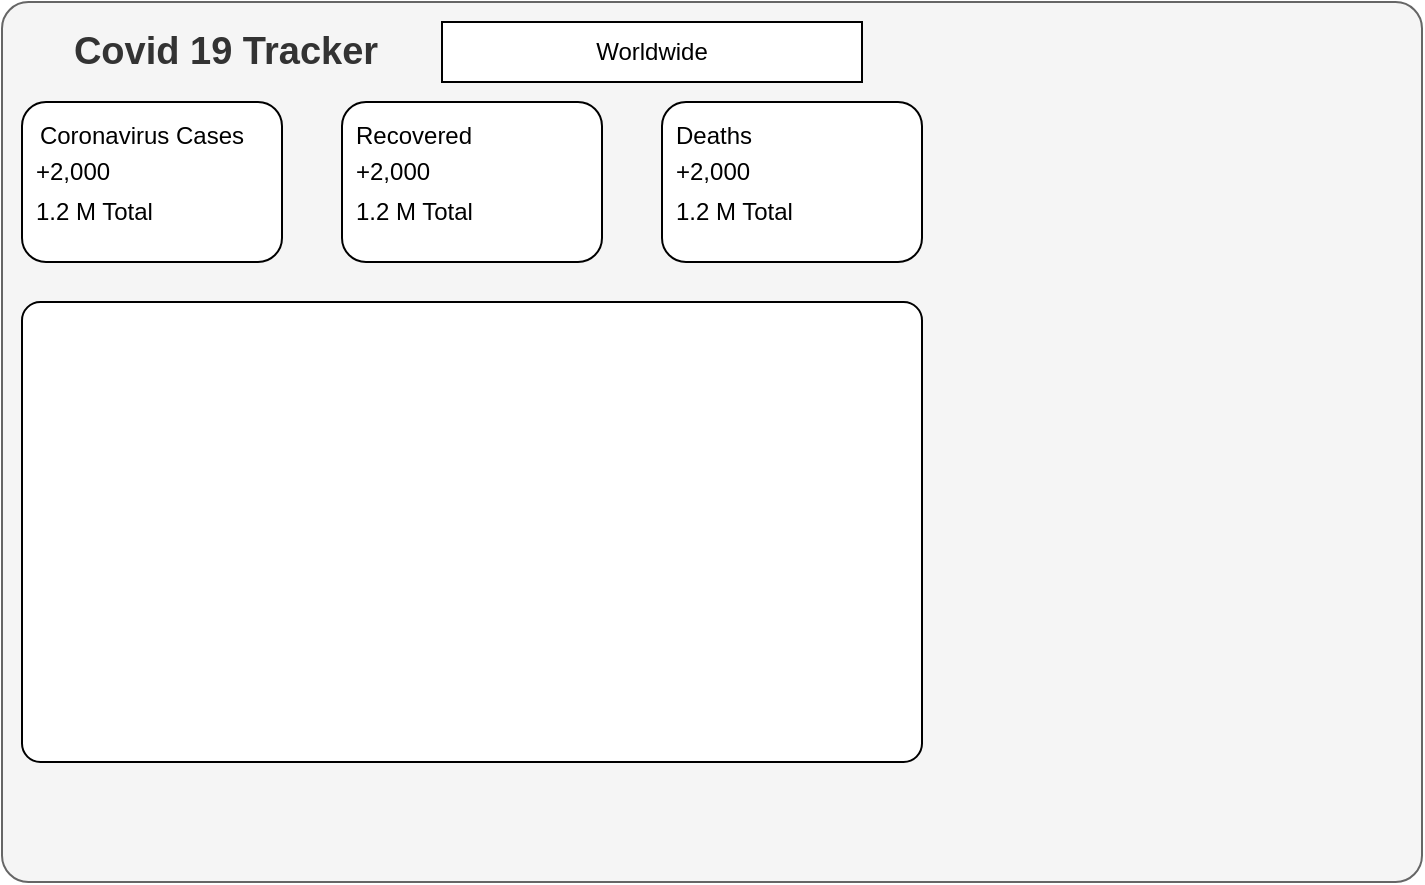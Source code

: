 <mxfile version="13.8.9-1" type="github">
  <diagram id="NUG3y181ZtG_v5kROlvv" name="Page-1">
    <mxGraphModel dx="868" dy="450" grid="1" gridSize="10" guides="1" tooltips="1" connect="1" arrows="1" fold="1" page="1" pageScale="1" pageWidth="850" pageHeight="1100" math="0" shadow="0">
      <root>
        <mxCell id="0" />
        <mxCell id="1" parent="0" />
        <mxCell id="T3QdBfFjQZKfzfxc6UGc-1" value="" style="rounded=1;whiteSpace=wrap;html=1;arcSize=3;fillColor=#f5f5f5;strokeColor=#666666;fontColor=#333333;" vertex="1" parent="1">
          <mxGeometry x="80" y="40" width="710" height="440" as="geometry" />
        </mxCell>
        <mxCell id="T3QdBfFjQZKfzfxc6UGc-4" value="&lt;font size=&quot;1&quot;&gt;&lt;b style=&quot;font-size: 19px&quot;&gt;Covid 19 Tracker&lt;/b&gt;&lt;/font&gt;" style="rounded=0;whiteSpace=wrap;html=1;fillColor=#f5f5f5;fontColor=#333333;strokeColor=none;" vertex="1" parent="1">
          <mxGeometry x="107" y="50" width="170" height="30" as="geometry" />
        </mxCell>
        <mxCell id="T3QdBfFjQZKfzfxc6UGc-5" value="Worldwide" style="rounded=0;whiteSpace=wrap;html=1;" vertex="1" parent="1">
          <mxGeometry x="300" y="50" width="210" height="30" as="geometry" />
        </mxCell>
        <mxCell id="T3QdBfFjQZKfzfxc6UGc-11" value="" style="group" vertex="1" connectable="0" parent="1">
          <mxGeometry x="90" y="90" width="130" height="80" as="geometry" />
        </mxCell>
        <mxCell id="T3QdBfFjQZKfzfxc6UGc-6" value="" style="rounded=1;whiteSpace=wrap;html=1;" vertex="1" parent="T3QdBfFjQZKfzfxc6UGc-11">
          <mxGeometry width="130" height="80" as="geometry" />
        </mxCell>
        <mxCell id="T3QdBfFjQZKfzfxc6UGc-7" value="Coronavirus Cases" style="rounded=1;whiteSpace=wrap;html=1;strokeColor=none;" vertex="1" parent="T3QdBfFjQZKfzfxc6UGc-11">
          <mxGeometry x="5" y="7" width="110" height="20" as="geometry" />
        </mxCell>
        <mxCell id="T3QdBfFjQZKfzfxc6UGc-8" value="1.2 M Total" style="rounded=1;whiteSpace=wrap;html=1;align=left;strokeColor=none;" vertex="1" parent="T3QdBfFjQZKfzfxc6UGc-11">
          <mxGeometry x="5" y="45" width="110" height="20" as="geometry" />
        </mxCell>
        <mxCell id="T3QdBfFjQZKfzfxc6UGc-10" value="+2,000" style="rounded=1;whiteSpace=wrap;html=1;align=left;strokeColor=none;" vertex="1" parent="T3QdBfFjQZKfzfxc6UGc-11">
          <mxGeometry x="5" y="25" width="110" height="20" as="geometry" />
        </mxCell>
        <mxCell id="T3QdBfFjQZKfzfxc6UGc-12" value="" style="group" vertex="1" connectable="0" parent="1">
          <mxGeometry x="250" y="90" width="130" height="80" as="geometry" />
        </mxCell>
        <mxCell id="T3QdBfFjQZKfzfxc6UGc-13" value="" style="rounded=1;whiteSpace=wrap;html=1;" vertex="1" parent="T3QdBfFjQZKfzfxc6UGc-12">
          <mxGeometry width="130" height="80" as="geometry" />
        </mxCell>
        <mxCell id="T3QdBfFjQZKfzfxc6UGc-14" value="Recovered" style="rounded=1;whiteSpace=wrap;html=1;strokeColor=none;align=left;" vertex="1" parent="T3QdBfFjQZKfzfxc6UGc-12">
          <mxGeometry x="5" y="7" width="110" height="20" as="geometry" />
        </mxCell>
        <mxCell id="T3QdBfFjQZKfzfxc6UGc-15" value="1.2 M Total" style="rounded=1;whiteSpace=wrap;html=1;align=left;strokeColor=none;" vertex="1" parent="T3QdBfFjQZKfzfxc6UGc-12">
          <mxGeometry x="5" y="45" width="110" height="20" as="geometry" />
        </mxCell>
        <mxCell id="T3QdBfFjQZKfzfxc6UGc-16" value="+2,000" style="rounded=1;whiteSpace=wrap;html=1;align=left;strokeColor=none;" vertex="1" parent="T3QdBfFjQZKfzfxc6UGc-12">
          <mxGeometry x="5" y="25" width="110" height="20" as="geometry" />
        </mxCell>
        <mxCell id="T3QdBfFjQZKfzfxc6UGc-17" value="" style="group" vertex="1" connectable="0" parent="1">
          <mxGeometry x="410" y="90" width="130" height="80" as="geometry" />
        </mxCell>
        <mxCell id="T3QdBfFjQZKfzfxc6UGc-18" value="" style="rounded=1;whiteSpace=wrap;html=1;" vertex="1" parent="T3QdBfFjQZKfzfxc6UGc-17">
          <mxGeometry width="130" height="80" as="geometry" />
        </mxCell>
        <mxCell id="T3QdBfFjQZKfzfxc6UGc-19" value="Deaths" style="rounded=1;whiteSpace=wrap;html=1;strokeColor=none;align=left;" vertex="1" parent="T3QdBfFjQZKfzfxc6UGc-17">
          <mxGeometry x="5" y="7" width="110" height="20" as="geometry" />
        </mxCell>
        <mxCell id="T3QdBfFjQZKfzfxc6UGc-20" value="1.2 M Total" style="rounded=1;whiteSpace=wrap;html=1;align=left;strokeColor=none;" vertex="1" parent="T3QdBfFjQZKfzfxc6UGc-17">
          <mxGeometry x="5" y="45" width="110" height="20" as="geometry" />
        </mxCell>
        <mxCell id="T3QdBfFjQZKfzfxc6UGc-21" value="+2,000" style="rounded=1;whiteSpace=wrap;html=1;align=left;strokeColor=none;" vertex="1" parent="T3QdBfFjQZKfzfxc6UGc-17">
          <mxGeometry x="5" y="25" width="110" height="20" as="geometry" />
        </mxCell>
        <mxCell id="T3QdBfFjQZKfzfxc6UGc-22" value="" style="rounded=1;whiteSpace=wrap;html=1;arcSize=4;" vertex="1" parent="1">
          <mxGeometry x="90" y="190" width="450" height="230" as="geometry" />
        </mxCell>
        <mxCell id="T3QdBfFjQZKfzfxc6UGc-23" value="" style="shape=image;html=1;verticalAlign=top;verticalLabelPosition=bottom;labelBackgroundColor=#ffffff;imageAspect=0;aspect=fixed;image=https://cdn2.iconfinder.com/data/icons/social-media-2259/512/google-128.png" vertex="1" parent="1">
          <mxGeometry x="230" y="210" width="128" height="128" as="geometry" />
        </mxCell>
      </root>
    </mxGraphModel>
  </diagram>
</mxfile>
